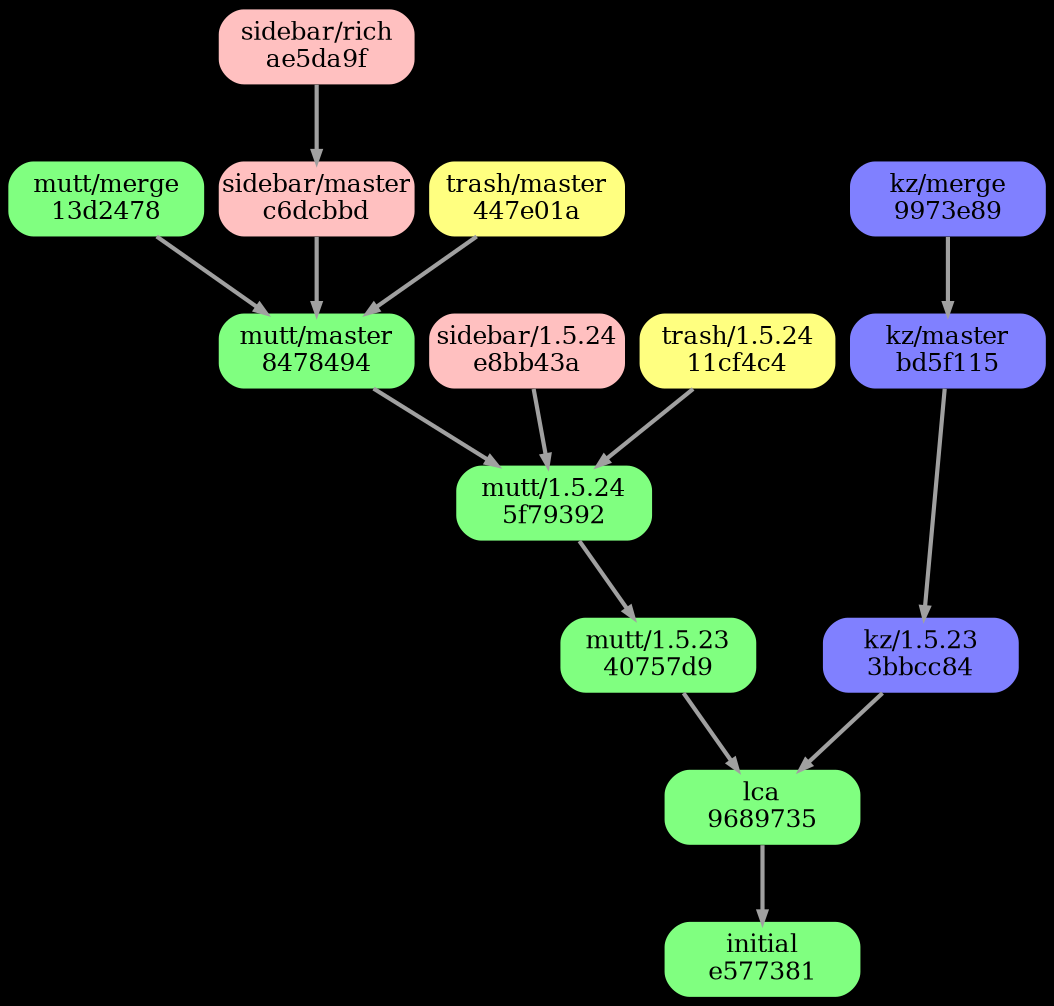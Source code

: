 digraph history {

	graph [
		rankdir="TB"
		bgcolor="black"
		color="white"
		nodesep="0.1"
		ranksep="0.5"
	];
 
	node [
		shape="Mrecord"
		fontsize="12"
		style="filled"
		width="1.3"
		height="0.5"
		fixedsize="true"
		penwidth="0.0"
	];
 
	edge [
		penwidth="2.0"
		color="#A0A0A0"
		arrowsize="0.5"
	];

	intial         [ label="initial\ne577381"         fillcolor="#80ff80" ];
	lca            [ label="lca\n9689735"             fillcolor="#80ff80" ];
	mutt_23        [ label="mutt/1.5.23\n40757d9",    fillcolor="#80ff80" ];
	mutt_24        [ label="mutt/1.5.24\n5f79392",    fillcolor="#80ff80" ];
	mutt_master    [ label="mutt/master\n8478494",    fillcolor="#80ff80" ];
	mutt_merge     [ label="mutt/merge\n13d2478",     fillcolor="#80ff80" ];
	kz_23          [ label="kz/1.5.23\n3bbcc84",      fillcolor="#8080ff" ];
	kz_master      [ label="kz/master\nbd5f115",      fillcolor="#8080ff" ];
	kz_merge       [ label="kz/merge\n9973e89",       fillcolor="#8080ff" ];
	sidebar_24     [ label="sidebar/1.5.24\ne8bb43a", fillcolor="#ffc0c0" ];
	sidebar_master [ label="sidebar/master\nc6dcbbd", fillcolor="#ffc0c0" ];
	sidebar_rich   [ label="sidebar/rich\nae5da9f",   fillcolor="#ffc0c0" ];
	trash_24       [ label="trash/1.5.24\n11cf4c4",   fillcolor="#ffff80" ];
	trash_master   [ label="trash/master\n447e01a",   fillcolor="#ffff80" ];

	lca            -> intial;

	mutt_23        -> lca;
	mutt_24        -> mutt_23;
	mutt_master    -> mutt_24;
	mutt_merge     -> mutt_master;

	kz_23          -> lca;
	kz_master      -> kz_23;
	kz_merge       -> kz_master;

	sidebar_24     -> mutt_24;
	sidebar_master -> mutt_master;
	sidebar_rich   -> sidebar_master;

	trash_24       -> mutt_24;
	trash_master   -> mutt_master;

	{ rank=same mutt_23     kz_23 }
	{ rank=same mutt_master kz_master }
	{ rank=same mutt_merge  kz_merge }
}

